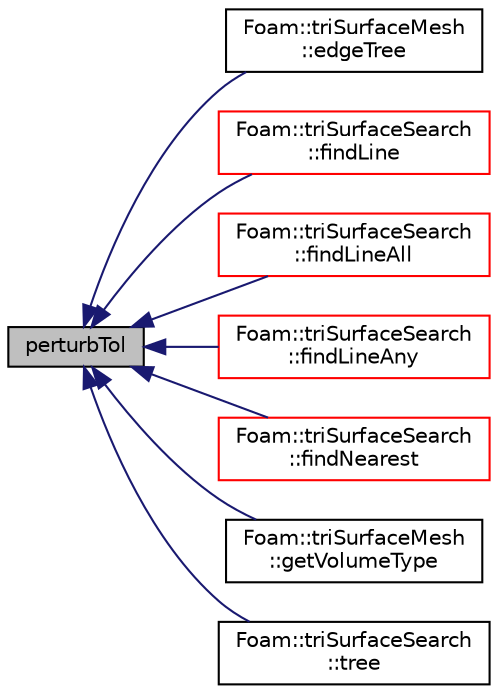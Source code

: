 digraph "perturbTol"
{
  bgcolor="transparent";
  edge [fontname="Helvetica",fontsize="10",labelfontname="Helvetica",labelfontsize="10"];
  node [fontname="Helvetica",fontsize="10",shape=record];
  rankdir="LR";
  Node1 [label="perturbTol",height=0.2,width=0.4,color="black", fillcolor="grey75", style="filled", fontcolor="black"];
  Node1 -> Node2 [dir="back",color="midnightblue",fontsize="10",style="solid",fontname="Helvetica"];
  Node2 [label="Foam::triSurfaceMesh\l::edgeTree",height=0.2,width=0.4,color="black",URL="$a02683.html#aa2b0d45cdd2fbb256015a30db986413b",tooltip="Demand driven construction of octree for boundary edges. "];
  Node1 -> Node3 [dir="back",color="midnightblue",fontsize="10",style="solid",fontname="Helvetica"];
  Node3 [label="Foam::triSurfaceSearch\l::findLine",height=0.2,width=0.4,color="red",URL="$a02688.html#ac71b2acb91df3be52297b1f97959953c"];
  Node1 -> Node4 [dir="back",color="midnightblue",fontsize="10",style="solid",fontname="Helvetica"];
  Node4 [label="Foam::triSurfaceSearch\l::findLineAll",height=0.2,width=0.4,color="red",URL="$a02688.html#a87377ad7cb41ac5234219d6c018f90cf",tooltip="Calculate all intersections from start to end. "];
  Node1 -> Node5 [dir="back",color="midnightblue",fontsize="10",style="solid",fontname="Helvetica"];
  Node5 [label="Foam::triSurfaceSearch\l::findLineAny",height=0.2,width=0.4,color="red",URL="$a02688.html#aa3cd6e214f97d8b3763c8c16324c0ad2"];
  Node1 -> Node6 [dir="back",color="midnightblue",fontsize="10",style="solid",fontname="Helvetica"];
  Node6 [label="Foam::triSurfaceSearch\l::findNearest",height=0.2,width=0.4,color="red",URL="$a02688.html#a3864c7f687eea314d6badbec877ec4dd"];
  Node1 -> Node7 [dir="back",color="midnightblue",fontsize="10",style="solid",fontname="Helvetica"];
  Node7 [label="Foam::triSurfaceMesh\l::getVolumeType",height=0.2,width=0.4,color="black",URL="$a02683.html#a841fec7c9618319def0abf8af87b96d4",tooltip="Determine type (inside/outside/mixed) for point. unknown if. "];
  Node1 -> Node8 [dir="back",color="midnightblue",fontsize="10",style="solid",fontname="Helvetica"];
  Node8 [label="Foam::triSurfaceSearch\l::tree",height=0.2,width=0.4,color="black",URL="$a02688.html#aae4907f8216f4c6460830b79104a919c",tooltip="Demand driven construction of the octree. "];
}

